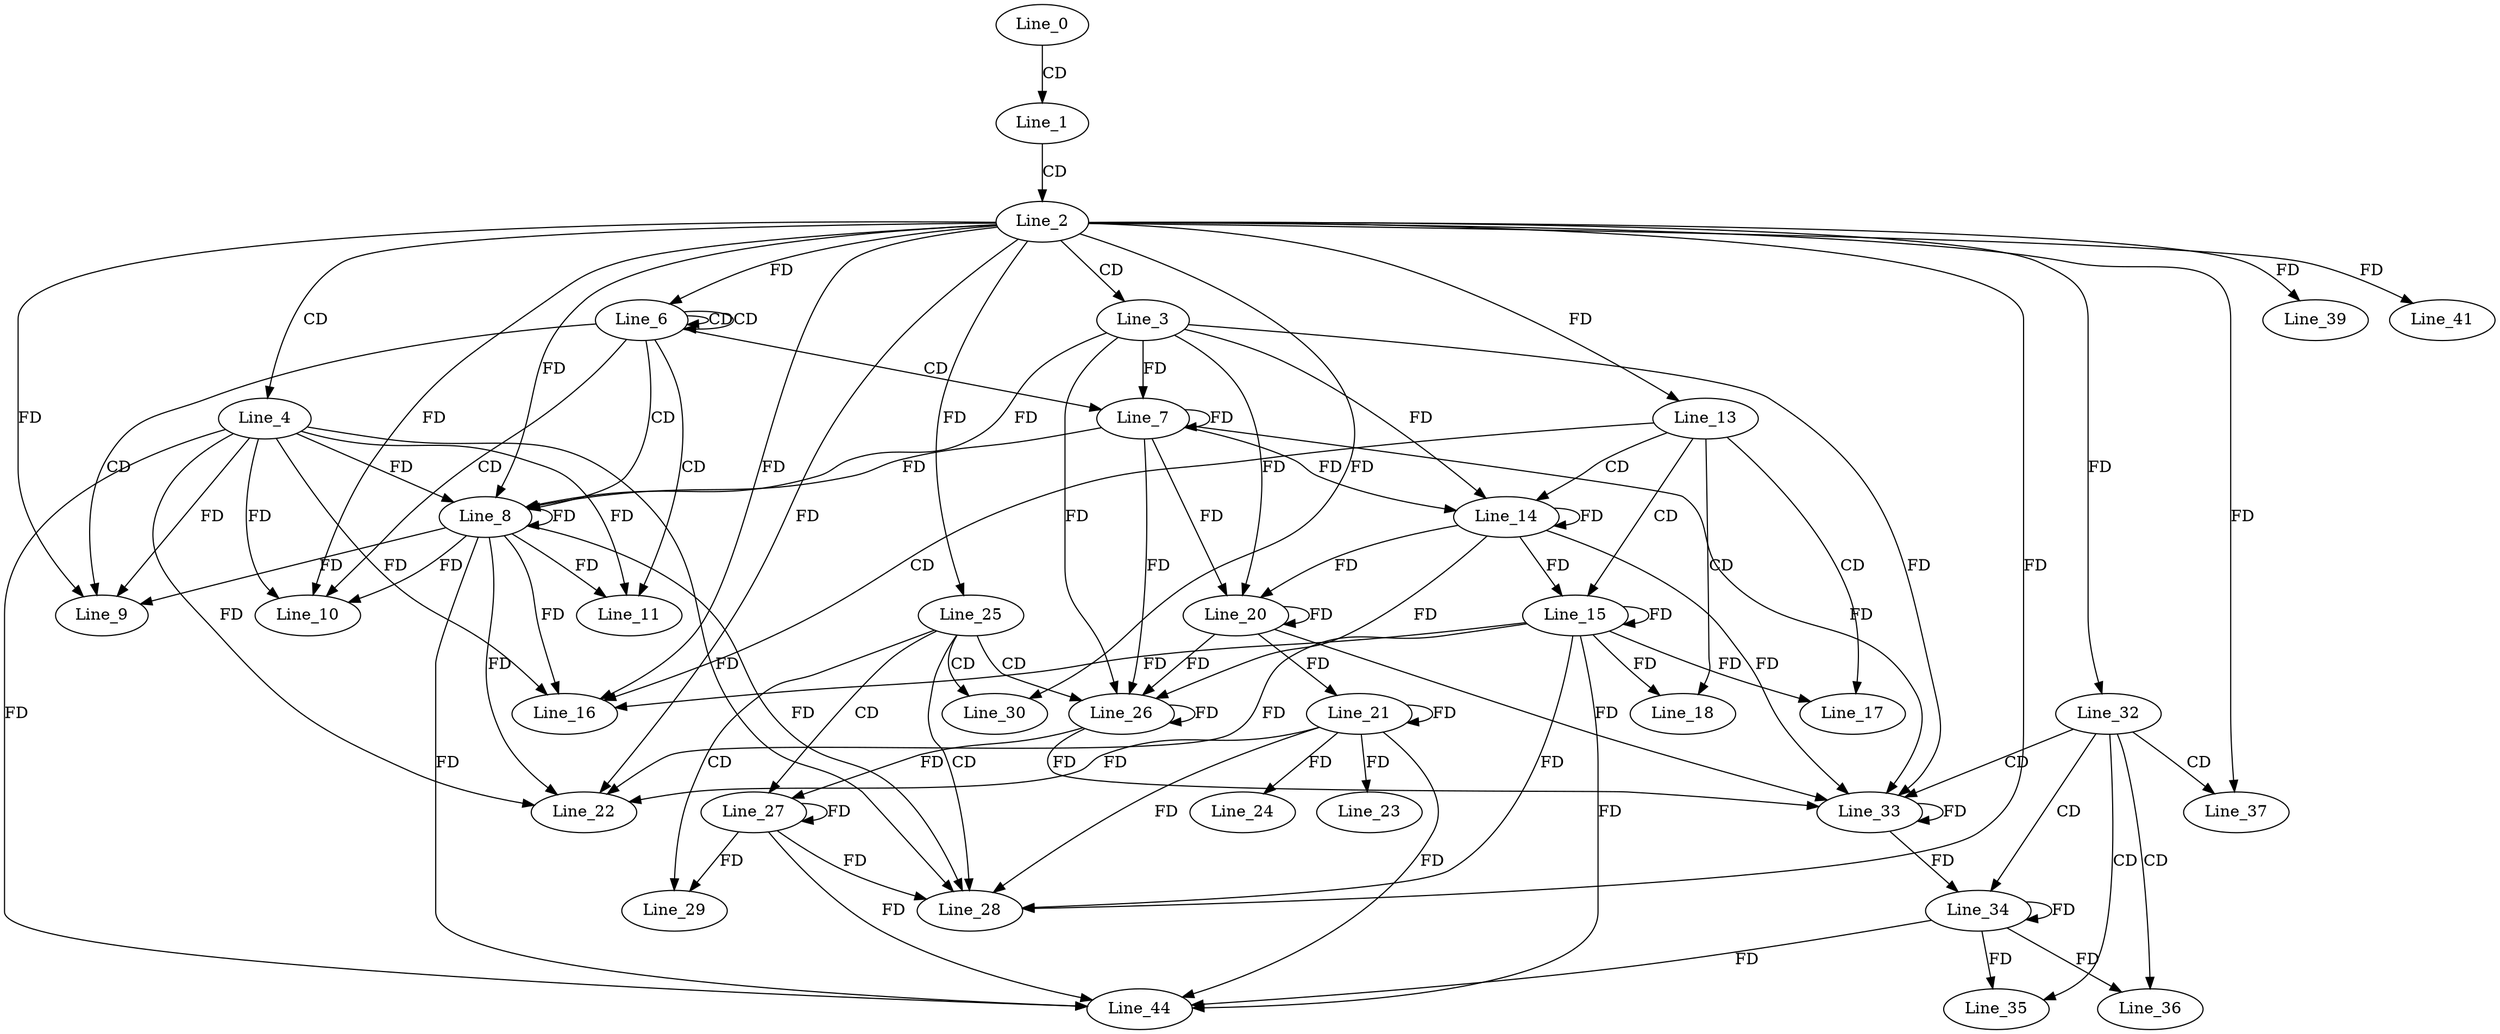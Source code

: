 digraph G {
  Line_0;
  Line_1;
  Line_2;
  Line_3;
  Line_4;
  Line_6;
  Line_6;
  Line_6;
  Line_6;
  Line_7;
  Line_8;
  Line_8;
  Line_9;
  Line_9;
  Line_10;
  Line_11;
  Line_13;
  Line_13;
  Line_14;
  Line_15;
  Line_15;
  Line_16;
  Line_16;
  Line_17;
  Line_18;
  Line_20;
  Line_21;
  Line_21;
  Line_22;
  Line_23;
  Line_24;
  Line_25;
  Line_25;
  Line_26;
  Line_27;
  Line_27;
  Line_28;
  Line_29;
  Line_30;
  Line_30;
  Line_32;
  Line_32;
  Line_33;
  Line_34;
  Line_34;
  Line_35;
  Line_36;
  Line_37;
  Line_37;
  Line_39;
  Line_41;
  Line_44;
  Line_0 -> Line_1 [ label="CD" ];
  Line_1 -> Line_2 [ label="CD" ];
  Line_2 -> Line_3 [ label="CD" ];
  Line_2 -> Line_4 [ label="CD" ];
  Line_6 -> Line_6 [ label="CD" ];
  Line_6 -> Line_6 [ label="CD" ];
  Line_2 -> Line_6 [ label="FD" ];
  Line_6 -> Line_7 [ label="CD" ];
  Line_3 -> Line_7 [ label="FD" ];
  Line_7 -> Line_7 [ label="FD" ];
  Line_6 -> Line_8 [ label="CD" ];
  Line_4 -> Line_8 [ label="FD" ];
  Line_8 -> Line_8 [ label="FD" ];
  Line_2 -> Line_8 [ label="FD" ];
  Line_3 -> Line_8 [ label="FD" ];
  Line_7 -> Line_8 [ label="FD" ];
  Line_6 -> Line_9 [ label="CD" ];
  Line_4 -> Line_9 [ label="FD" ];
  Line_8 -> Line_9 [ label="FD" ];
  Line_2 -> Line_9 [ label="FD" ];
  Line_6 -> Line_10 [ label="CD" ];
  Line_4 -> Line_10 [ label="FD" ];
  Line_8 -> Line_10 [ label="FD" ];
  Line_2 -> Line_10 [ label="FD" ];
  Line_6 -> Line_11 [ label="CD" ];
  Line_4 -> Line_11 [ label="FD" ];
  Line_8 -> Line_11 [ label="FD" ];
  Line_2 -> Line_13 [ label="FD" ];
  Line_13 -> Line_14 [ label="CD" ];
  Line_3 -> Line_14 [ label="FD" ];
  Line_7 -> Line_14 [ label="FD" ];
  Line_14 -> Line_14 [ label="FD" ];
  Line_13 -> Line_15 [ label="CD" ];
  Line_15 -> Line_15 [ label="FD" ];
  Line_14 -> Line_15 [ label="FD" ];
  Line_13 -> Line_16 [ label="CD" ];
  Line_4 -> Line_16 [ label="FD" ];
  Line_8 -> Line_16 [ label="FD" ];
  Line_15 -> Line_16 [ label="FD" ];
  Line_2 -> Line_16 [ label="FD" ];
  Line_13 -> Line_17 [ label="CD" ];
  Line_15 -> Line_17 [ label="FD" ];
  Line_13 -> Line_18 [ label="CD" ];
  Line_15 -> Line_18 [ label="FD" ];
  Line_3 -> Line_20 [ label="FD" ];
  Line_7 -> Line_20 [ label="FD" ];
  Line_14 -> Line_20 [ label="FD" ];
  Line_20 -> Line_20 [ label="FD" ];
  Line_21 -> Line_21 [ label="FD" ];
  Line_20 -> Line_21 [ label="FD" ];
  Line_4 -> Line_22 [ label="FD" ];
  Line_8 -> Line_22 [ label="FD" ];
  Line_15 -> Line_22 [ label="FD" ];
  Line_21 -> Line_22 [ label="FD" ];
  Line_2 -> Line_22 [ label="FD" ];
  Line_21 -> Line_23 [ label="FD" ];
  Line_21 -> Line_24 [ label="FD" ];
  Line_2 -> Line_25 [ label="FD" ];
  Line_25 -> Line_26 [ label="CD" ];
  Line_3 -> Line_26 [ label="FD" ];
  Line_7 -> Line_26 [ label="FD" ];
  Line_14 -> Line_26 [ label="FD" ];
  Line_20 -> Line_26 [ label="FD" ];
  Line_26 -> Line_26 [ label="FD" ];
  Line_25 -> Line_27 [ label="CD" ];
  Line_27 -> Line_27 [ label="FD" ];
  Line_26 -> Line_27 [ label="FD" ];
  Line_25 -> Line_28 [ label="CD" ];
  Line_4 -> Line_28 [ label="FD" ];
  Line_8 -> Line_28 [ label="FD" ];
  Line_15 -> Line_28 [ label="FD" ];
  Line_21 -> Line_28 [ label="FD" ];
  Line_27 -> Line_28 [ label="FD" ];
  Line_2 -> Line_28 [ label="FD" ];
  Line_25 -> Line_29 [ label="CD" ];
  Line_27 -> Line_29 [ label="FD" ];
  Line_25 -> Line_30 [ label="CD" ];
  Line_2 -> Line_30 [ label="FD" ];
  Line_2 -> Line_32 [ label="FD" ];
  Line_32 -> Line_33 [ label="CD" ];
  Line_3 -> Line_33 [ label="FD" ];
  Line_7 -> Line_33 [ label="FD" ];
  Line_14 -> Line_33 [ label="FD" ];
  Line_20 -> Line_33 [ label="FD" ];
  Line_26 -> Line_33 [ label="FD" ];
  Line_33 -> Line_33 [ label="FD" ];
  Line_32 -> Line_34 [ label="CD" ];
  Line_34 -> Line_34 [ label="FD" ];
  Line_33 -> Line_34 [ label="FD" ];
  Line_32 -> Line_35 [ label="CD" ];
  Line_34 -> Line_35 [ label="FD" ];
  Line_32 -> Line_36 [ label="CD" ];
  Line_34 -> Line_36 [ label="FD" ];
  Line_32 -> Line_37 [ label="CD" ];
  Line_2 -> Line_37 [ label="FD" ];
  Line_2 -> Line_39 [ label="FD" ];
  Line_2 -> Line_41 [ label="FD" ];
  Line_4 -> Line_44 [ label="FD" ];
  Line_8 -> Line_44 [ label="FD" ];
  Line_15 -> Line_44 [ label="FD" ];
  Line_21 -> Line_44 [ label="FD" ];
  Line_27 -> Line_44 [ label="FD" ];
  Line_34 -> Line_44 [ label="FD" ];
}
